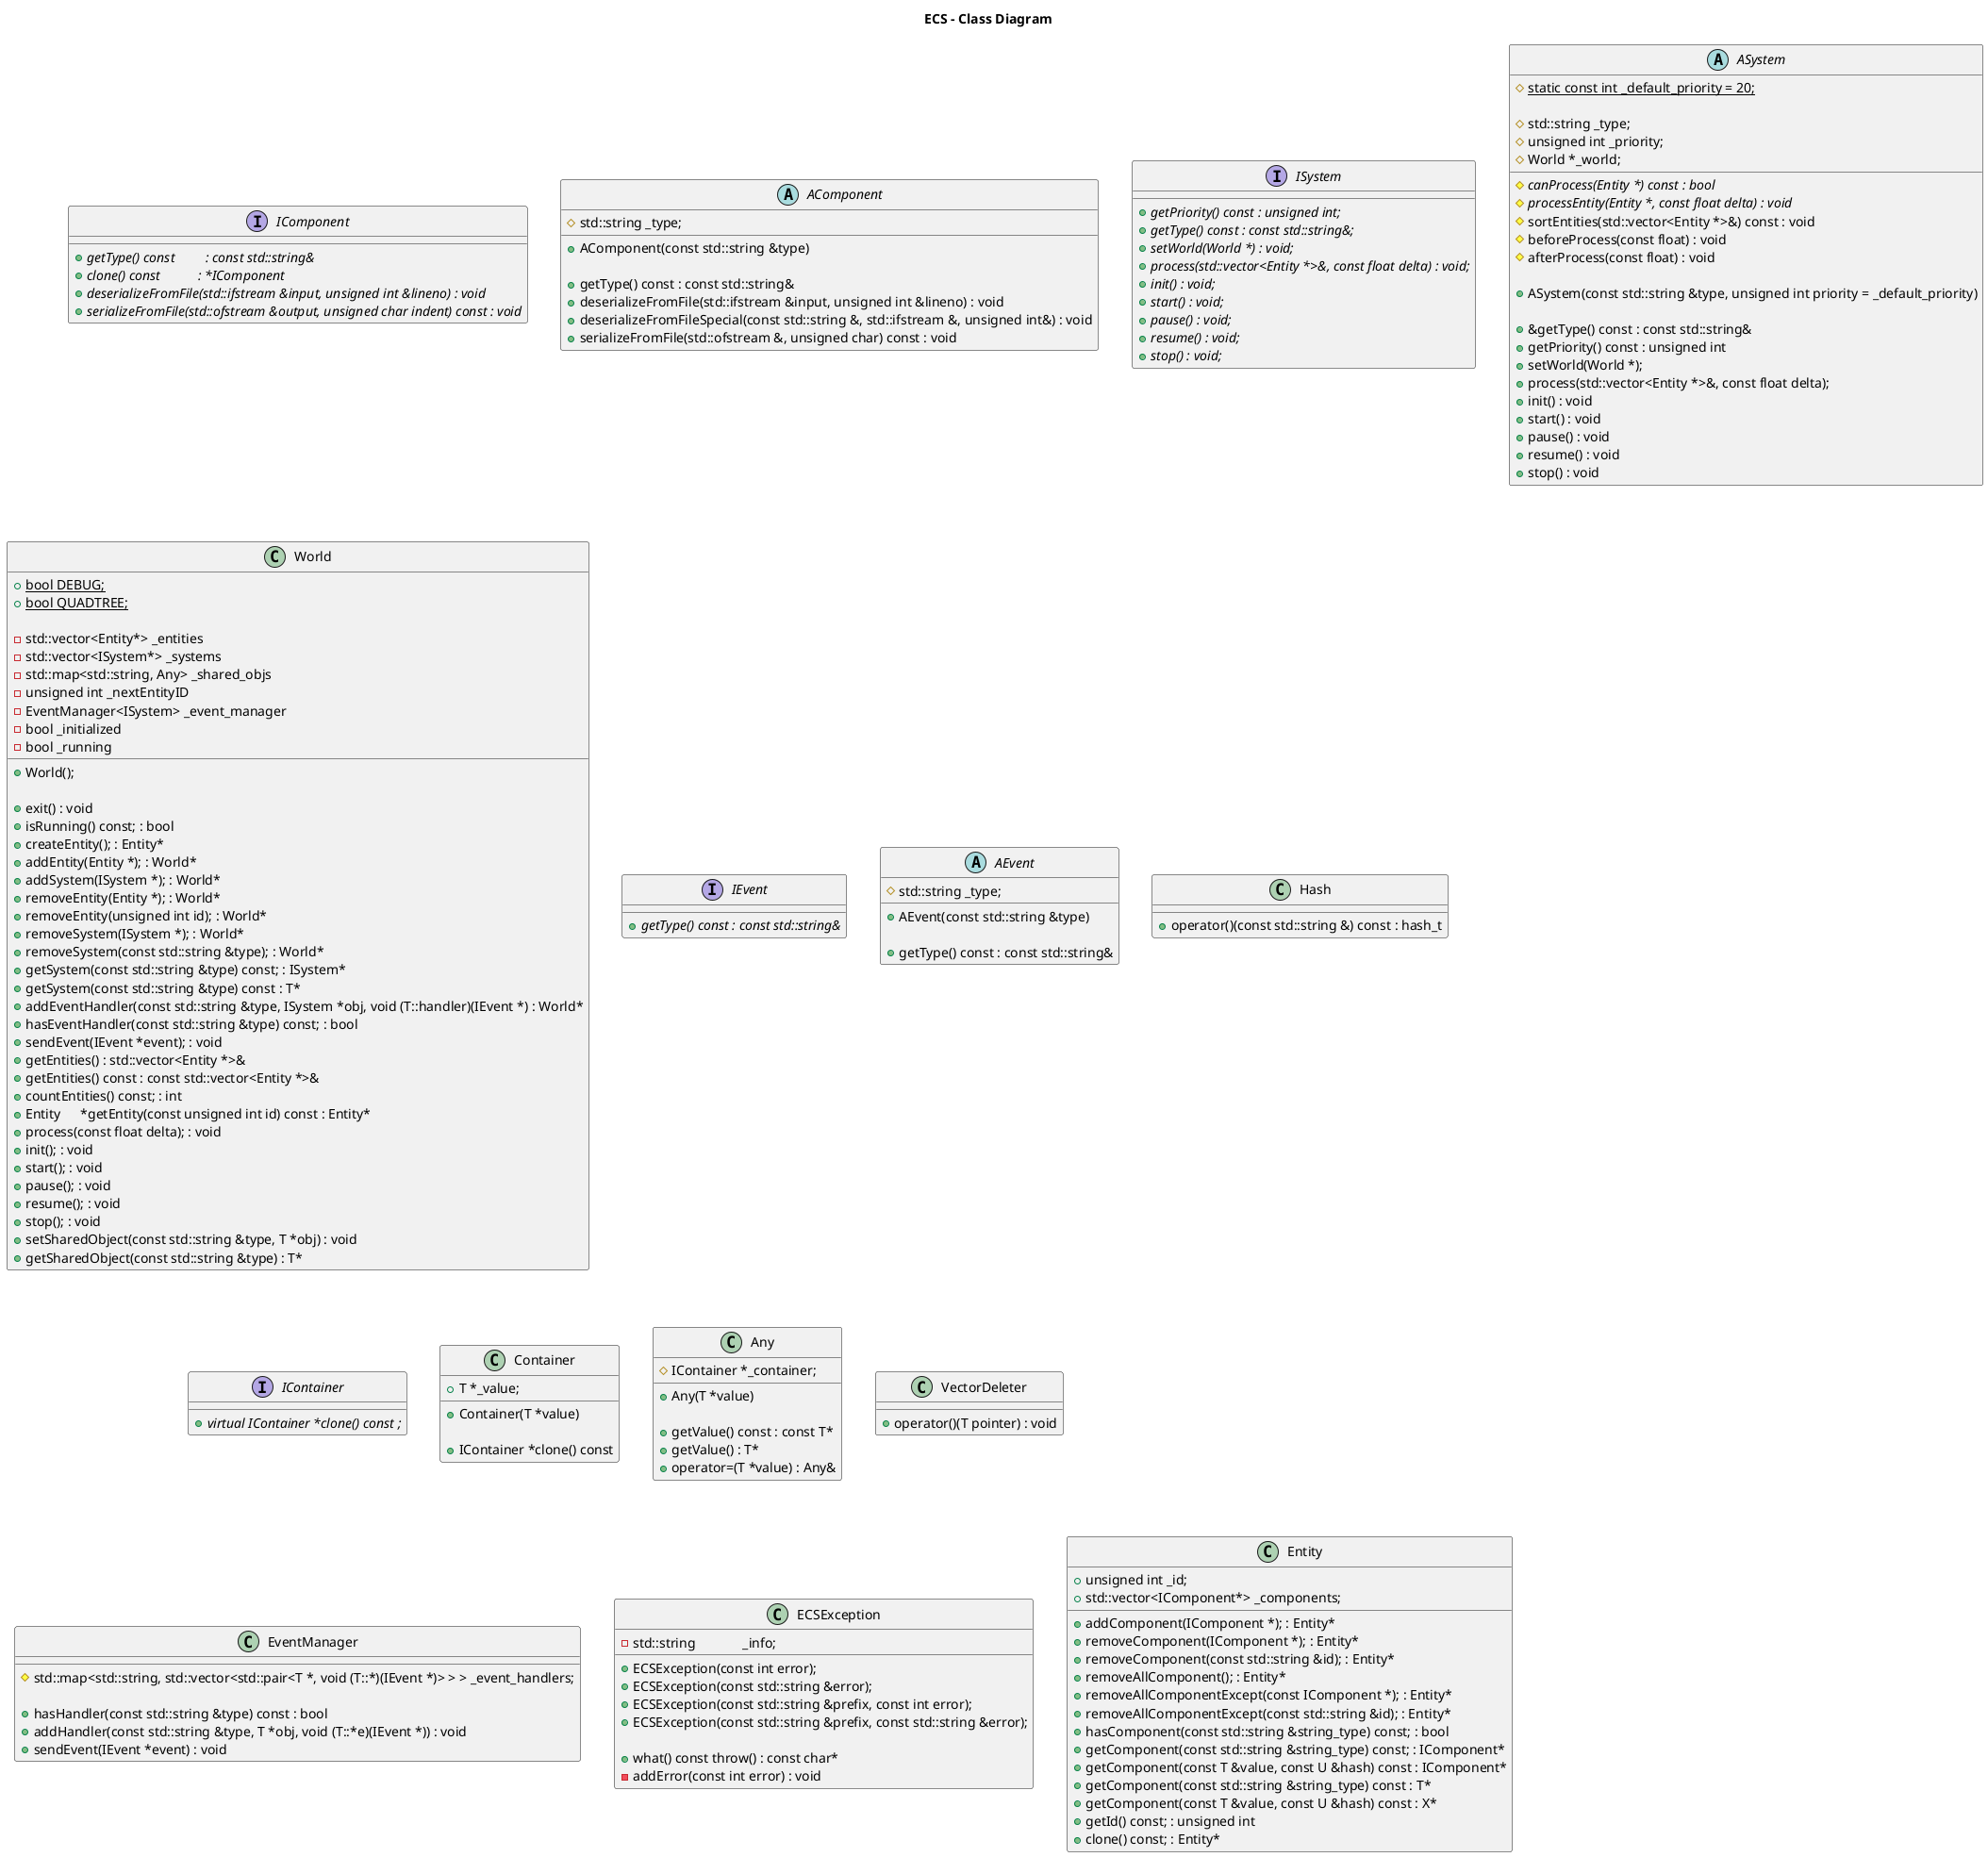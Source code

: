 @startuml

title ECS - Class Diagram

Interface IComponent {
    +{abstract} getType() const         : const std::string&
    +{abstract} clone() const           : *IComponent
    +{abstract} deserializeFromFile(std::ifstream &input, unsigned int &lineno) : void
    +{abstract} serializeFromFile(std::ofstream &output, unsigned char indent) const : void
}



Abstract Class AComponent {
    #std::string _type;  

    +AComponent(const std::string &type)

    +getType() const : const std::string&
    +deserializeFromFile(std::ifstream &input, unsigned int &lineno) : void
    +deserializeFromFileSpecial(const std::string &, std::ifstream &, unsigned int&) : void
    +serializeFromFile(std::ofstream &, unsigned char) const : void
}

Interface ISystem {
    +{abstract}getPriority() const : unsigned int;
    +{abstract}getType() const : const std::string&;
    +{abstract}setWorld(World *) : void;
    +{abstract}process(std::vector<Entity *>&, const float delta) : void;
    +{abstract}init() : void;
    +{abstract}start() : void;
    +{abstract}pause() : void;
    +{abstract}resume() : void;
    +{abstract}stop() : void;
}

Abstract class ASystem {
  #{static}static const int _default_priority = 20;

  #std::string _type;
  #unsigned int _priority;
  #World *_world;

  #{abstract}canProcess(Entity *) const : bool
  #{abstract}processEntity(Entity *, const float delta) : void
  #sortEntities(std::vector<Entity *>&) const : void
  #beforeProcess(const float) : void
  #afterProcess(const float) : void

  +ASystem(const std::string &type, unsigned int priority = _default_priority)
  
  +&getType() const : const std::string&
  +getPriority() const : unsigned int
  +setWorld(World *);
  +process(std::vector<Entity *>&, const float delta);
  +init() : void
  +start() : void
  +pause() : void
  +resume() : void
  +stop() : void
}

Class World {
    +{static}bool DEBUG;
    +{static}bool QUADTREE;

    -std::vector<Entity*> _entities
    -std::vector<ISystem*> _systems
    -std::map<std::string, Any> _shared_objs
    -unsigned int _nextEntityID
    -EventManager<ISystem> _event_manager
    -bool _initialized
    -bool _running

    +World();
    
    +exit() : void
    +isRunning() const; : bool
    +createEntity(); : Entity*
    +addEntity(Entity *); : World*
    +addSystem(ISystem *); : World*
    +removeEntity(Entity *); : World*
    +removeEntity(unsigned int id); : World*
    +removeSystem(ISystem *); : World*
    +removeSystem(const std::string &type); : World*
    +getSystem(const std::string &type) const; : ISystem*
    +getSystem(const std::string &type) const : T*
    +addEventHandler(const std::string &type, ISystem *obj, void (T::handler)(IEvent *) : World*
    +hasEventHandler(const std::string &type) const; : bool
    +sendEvent(IEvent *event); : void
    +getEntities() : std::vector<Entity *>&
    +getEntities() const : const std::vector<Entity *>&
    +countEntities() const; : int
    +Entity	*getEntity(const unsigned int id) const : Entity*
    +process(const float delta); : void
    +init(); : void
    +start(); : void
    +pause(); : void
    +resume(); : void
    +stop(); : void
    +setSharedObject(const std::string &type, T *obj) : void
    +getSharedObject(const std::string &type) : T*
}

Interface IEvent {
    +{abstract}getType() const : const std::string&
}

Abstract Class AEvent {
    #std::string _type;

    +AEvent(const std::string &type)
    
    +getType() const : const std::string&
}

Class Hash {
    +operator()(const std::string &) const : hash_t
}

Interface IContainer {

    +{abstract}virtual IContainer *clone() const ;
}

Class Container {
    +T *_value;
    
    +Container(T *value)
    
    +IContainer *clone() const
}

Class Any {
    #IContainer *_container;

    +Any(T *value)

    +getValue() const : const T*
    +getValue() : T*
    +operator=(T *value) : Any&
}

Class VectorDeleter {
    +operator()(T pointer) : void
}

Class EventManager {
    #std::map<std::string, std::vector<std::pair<T *, void (T::*)(IEvent *)> > > _event_handlers;

    +hasHandler(const std::string &type) const : bool
    +addHandler(const std::string &type, T *obj, void (T::*e)(IEvent *)) : void
    +sendEvent(IEvent *event) : void
}

Class ECSException {
    -std::string		_info;

    +ECSException(const int error);
    +ECSException(const std::string &error);
    +ECSException(const std::string &prefix, const int error);
    +ECSException(const std::string &prefix, const std::string &error);

    +what() const throw() : const char*
    -addError(const int error) : void
}

Class Entity {
    +unsigned int _id;
    +std::vector<IComponent*> _components;

    +addComponent(IComponent *); : Entity*
    +removeComponent(IComponent *); : Entity*
    +removeComponent(const std::string &id); : Entity*
    +removeAllComponent(); : Entity*
    +removeAllComponentExcept(const IComponent *); : Entity*
    +removeAllComponentExcept(const std::string &id); : Entity*
    +hasComponent(const std::string &string_type) const; : bool
    +getComponent(const std::string &string_type) const; : IComponent*
    +getComponent(const T &value, const U &hash) const : IComponent*
    +getComponent(const std::string &string_type) const : T*
    +getComponent(const T &value, const U &hash) const : X*
    +getId() const; : unsigned int
    +clone() const; : Entity*
}

@enduml